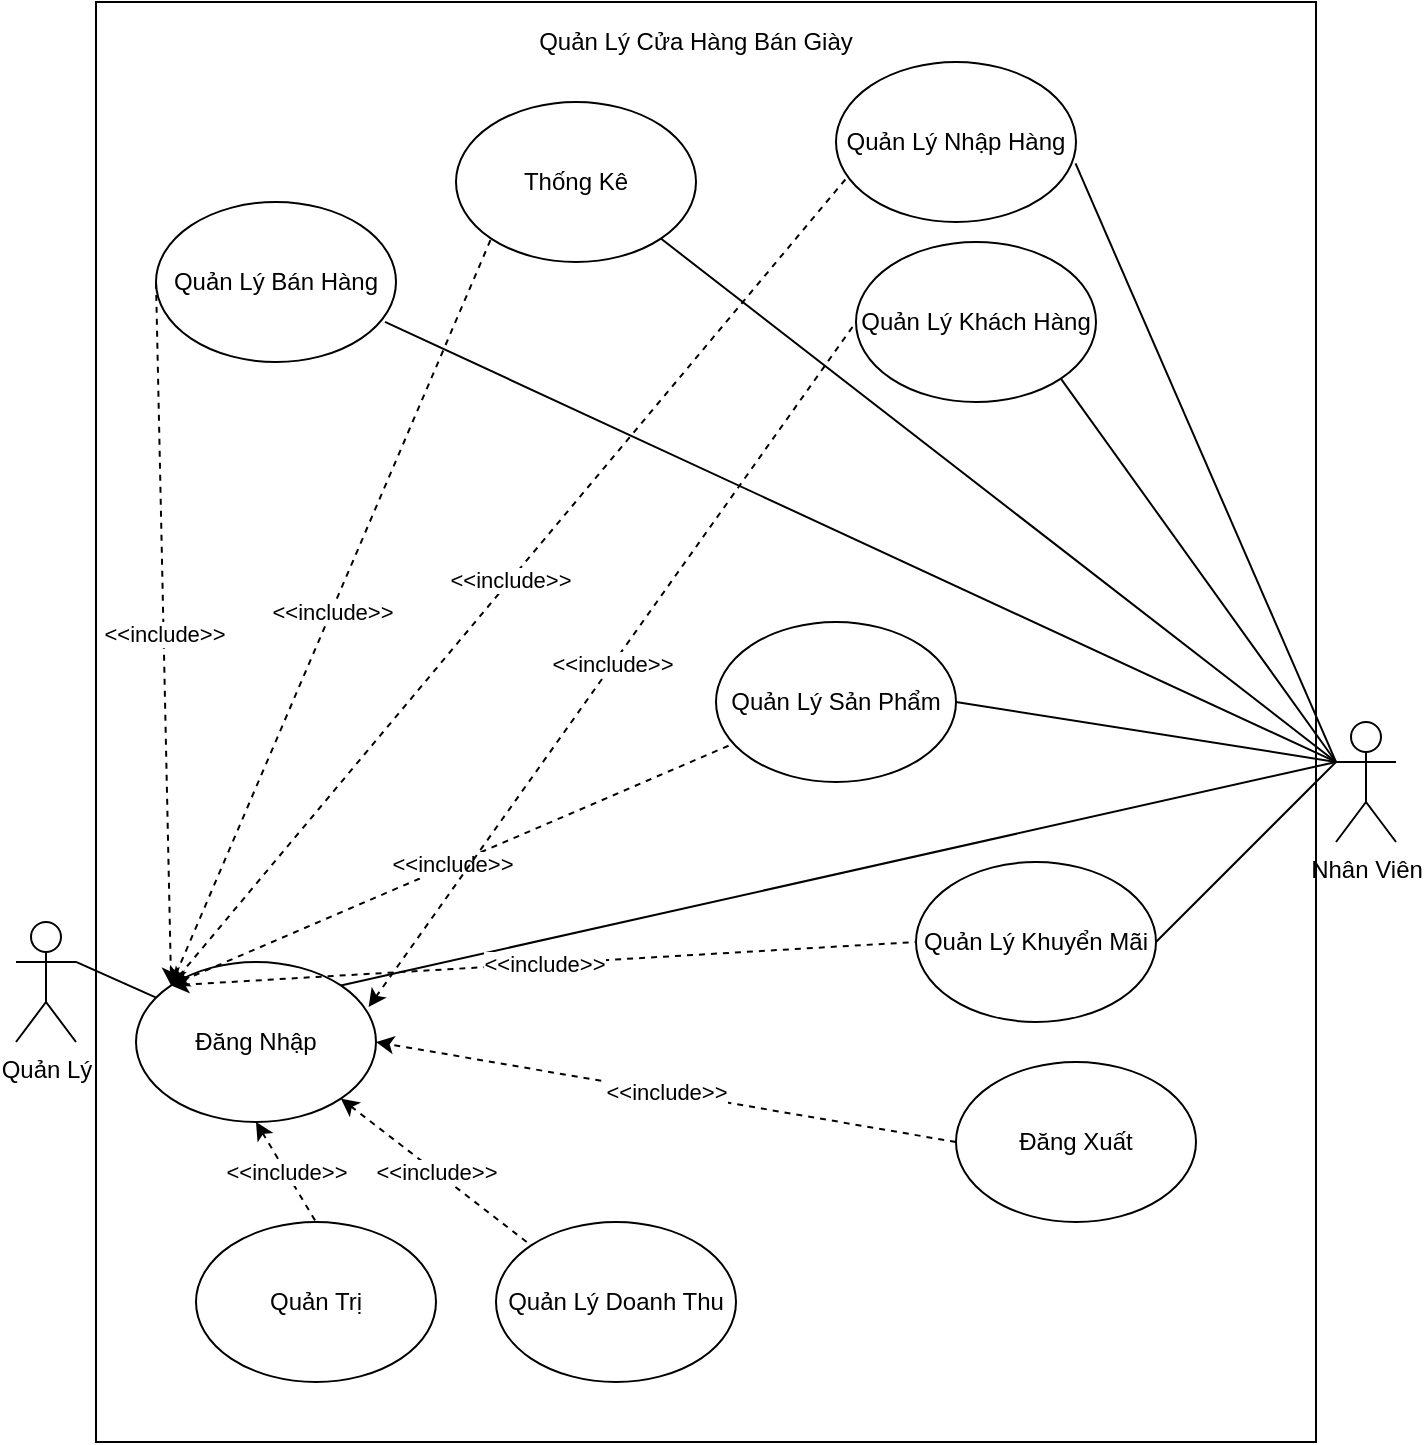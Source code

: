 <mxfile version="22.0.4" type="github">
  <diagram name="Trang-1" id="7ljvGDeLDGa17OD1JR5d">
    <mxGraphModel dx="1184" dy="631" grid="1" gridSize="10" guides="1" tooltips="1" connect="1" arrows="1" fold="1" page="1" pageScale="1" pageWidth="827" pageHeight="1169" math="0" shadow="0">
      <root>
        <mxCell id="0" />
        <mxCell id="1" parent="0" />
        <mxCell id="sCvsK1VOC5Rw-EsPWQ3r-50" value="" style="rounded=0;whiteSpace=wrap;html=1;" vertex="1" parent="1">
          <mxGeometry x="100" y="130" width="610" height="720" as="geometry" />
        </mxCell>
        <mxCell id="sCvsK1VOC5Rw-EsPWQ3r-2" value="Nhân Viên" style="shape=umlActor;verticalLabelPosition=bottom;verticalAlign=top;html=1;outlineConnect=0;" vertex="1" parent="1">
          <mxGeometry x="720" y="490" width="30" height="60" as="geometry" />
        </mxCell>
        <mxCell id="sCvsK1VOC5Rw-EsPWQ3r-4" value="Đăng Nhập" style="ellipse;whiteSpace=wrap;html=1;" vertex="1" parent="1">
          <mxGeometry x="120" y="610" width="120" height="80" as="geometry" />
        </mxCell>
        <mxCell id="sCvsK1VOC5Rw-EsPWQ3r-5" value="Đăng Xuất" style="ellipse;whiteSpace=wrap;html=1;" vertex="1" parent="1">
          <mxGeometry x="530" y="660" width="120" height="80" as="geometry" />
        </mxCell>
        <mxCell id="sCvsK1VOC5Rw-EsPWQ3r-9" value="&amp;lt;&amp;lt;include&amp;gt;&amp;gt;" style="endArrow=classic;html=1;rounded=0;exitX=0;exitY=0.5;exitDx=0;exitDy=0;dashed=1;entryX=1;entryY=0.5;entryDx=0;entryDy=0;" edge="1" parent="1" source="sCvsK1VOC5Rw-EsPWQ3r-5" target="sCvsK1VOC5Rw-EsPWQ3r-4">
          <mxGeometry width="50" height="50" relative="1" as="geometry">
            <mxPoint x="360" y="600" as="sourcePoint" />
            <mxPoint x="450" y="720" as="targetPoint" />
          </mxGeometry>
        </mxCell>
        <mxCell id="sCvsK1VOC5Rw-EsPWQ3r-12" value="Quản Lý Khách Hàng" style="ellipse;whiteSpace=wrap;html=1;" vertex="1" parent="1">
          <mxGeometry x="480" y="250" width="120" height="80" as="geometry" />
        </mxCell>
        <mxCell id="sCvsK1VOC5Rw-EsPWQ3r-16" value="Quản Lý Nhập Hàng" style="ellipse;whiteSpace=wrap;html=1;" vertex="1" parent="1">
          <mxGeometry x="470" y="160" width="120" height="80" as="geometry" />
        </mxCell>
        <mxCell id="sCvsK1VOC5Rw-EsPWQ3r-19" value="Quản Lý" style="shape=umlActor;verticalLabelPosition=bottom;verticalAlign=top;html=1;outlineConnect=0;" vertex="1" parent="1">
          <mxGeometry x="60" y="590" width="30" height="60" as="geometry" />
        </mxCell>
        <mxCell id="sCvsK1VOC5Rw-EsPWQ3r-21" value="" style="endArrow=none;html=1;rounded=0;exitX=1;exitY=0.333;exitDx=0;exitDy=0;exitPerimeter=0;endFill=0;" edge="1" parent="1" source="sCvsK1VOC5Rw-EsPWQ3r-19" target="sCvsK1VOC5Rw-EsPWQ3r-4">
          <mxGeometry width="50" height="50" relative="1" as="geometry">
            <mxPoint x="540" y="560" as="sourcePoint" />
            <mxPoint x="590" y="510" as="targetPoint" />
          </mxGeometry>
        </mxCell>
        <mxCell id="sCvsK1VOC5Rw-EsPWQ3r-22" value="Quản Lý Doanh Thu" style="ellipse;whiteSpace=wrap;html=1;" vertex="1" parent="1">
          <mxGeometry x="300" y="740" width="120" height="80" as="geometry" />
        </mxCell>
        <mxCell id="sCvsK1VOC5Rw-EsPWQ3r-26" value="Quản Trị" style="ellipse;whiteSpace=wrap;html=1;" vertex="1" parent="1">
          <mxGeometry x="150" y="740" width="120" height="80" as="geometry" />
        </mxCell>
        <mxCell id="sCvsK1VOC5Rw-EsPWQ3r-29" value="" style="endArrow=none;html=1;rounded=0;entryX=1;entryY=0;entryDx=0;entryDy=0;endFill=0;exitX=0;exitY=0.333;exitDx=0;exitDy=0;exitPerimeter=0;" edge="1" parent="1" source="sCvsK1VOC5Rw-EsPWQ3r-2" target="sCvsK1VOC5Rw-EsPWQ3r-4">
          <mxGeometry width="50" height="50" relative="1" as="geometry">
            <mxPoint x="730" y="600" as="sourcePoint" />
            <mxPoint x="490" y="620" as="targetPoint" />
          </mxGeometry>
        </mxCell>
        <mxCell id="sCvsK1VOC5Rw-EsPWQ3r-30" value="" style="endArrow=none;html=1;rounded=0;entryX=1;entryY=1;entryDx=0;entryDy=0;endFill=0;exitX=0;exitY=0.333;exitDx=0;exitDy=0;exitPerimeter=0;" edge="1" parent="1" source="sCvsK1VOC5Rw-EsPWQ3r-2" target="sCvsK1VOC5Rw-EsPWQ3r-12">
          <mxGeometry width="50" height="50" relative="1" as="geometry">
            <mxPoint x="440" y="560" as="sourcePoint" />
            <mxPoint x="490" y="510" as="targetPoint" />
          </mxGeometry>
        </mxCell>
        <mxCell id="sCvsK1VOC5Rw-EsPWQ3r-31" value="" style="endArrow=none;html=1;rounded=0;exitX=0;exitY=0.333;exitDx=0;exitDy=0;exitPerimeter=0;entryX=0.998;entryY=0.634;entryDx=0;entryDy=0;entryPerimeter=0;endFill=0;" edge="1" parent="1" source="sCvsK1VOC5Rw-EsPWQ3r-2" target="sCvsK1VOC5Rw-EsPWQ3r-16">
          <mxGeometry width="50" height="50" relative="1" as="geometry">
            <mxPoint x="480" y="560" as="sourcePoint" />
            <mxPoint x="530" y="510" as="targetPoint" />
          </mxGeometry>
        </mxCell>
        <mxCell id="sCvsK1VOC5Rw-EsPWQ3r-32" value="Thống Kê" style="ellipse;whiteSpace=wrap;html=1;" vertex="1" parent="1">
          <mxGeometry x="280" y="180" width="120" height="80" as="geometry" />
        </mxCell>
        <mxCell id="sCvsK1VOC5Rw-EsPWQ3r-33" value="" style="endArrow=none;html=1;rounded=0;exitX=0;exitY=0.333;exitDx=0;exitDy=0;exitPerimeter=0;entryX=1;entryY=1;entryDx=0;entryDy=0;endFill=0;" edge="1" parent="1" source="sCvsK1VOC5Rw-EsPWQ3r-2" target="sCvsK1VOC5Rw-EsPWQ3r-32">
          <mxGeometry width="50" height="50" relative="1" as="geometry">
            <mxPoint x="480" y="440" as="sourcePoint" />
            <mxPoint x="530" y="390" as="targetPoint" />
          </mxGeometry>
        </mxCell>
        <mxCell id="sCvsK1VOC5Rw-EsPWQ3r-34" value="Quản Lý Khuyển Mãi" style="ellipse;whiteSpace=wrap;html=1;" vertex="1" parent="1">
          <mxGeometry x="510" y="560" width="120" height="80" as="geometry" />
        </mxCell>
        <mxCell id="sCvsK1VOC5Rw-EsPWQ3r-35" value="" style="endArrow=none;html=1;rounded=0;exitX=0;exitY=0.333;exitDx=0;exitDy=0;exitPerimeter=0;entryX=1;entryY=0.5;entryDx=0;entryDy=0;endFill=0;" edge="1" parent="1" source="sCvsK1VOC5Rw-EsPWQ3r-2" target="sCvsK1VOC5Rw-EsPWQ3r-34">
          <mxGeometry width="50" height="50" relative="1" as="geometry">
            <mxPoint x="480" y="560" as="sourcePoint" />
            <mxPoint x="530" y="510" as="targetPoint" />
          </mxGeometry>
        </mxCell>
        <mxCell id="sCvsK1VOC5Rw-EsPWQ3r-36" value="Quản Lý Bán Hàng" style="ellipse;whiteSpace=wrap;html=1;" vertex="1" parent="1">
          <mxGeometry x="130" y="230" width="120" height="80" as="geometry" />
        </mxCell>
        <mxCell id="sCvsK1VOC5Rw-EsPWQ3r-38" value="Quản Lý Sản Phẩm" style="ellipse;whiteSpace=wrap;html=1;" vertex="1" parent="1">
          <mxGeometry x="410" y="440" width="120" height="80" as="geometry" />
        </mxCell>
        <mxCell id="sCvsK1VOC5Rw-EsPWQ3r-39" value="" style="endArrow=none;html=1;rounded=0;exitX=0;exitY=0.333;exitDx=0;exitDy=0;exitPerimeter=0;entryX=1;entryY=0.5;entryDx=0;entryDy=0;endFill=0;" edge="1" parent="1" source="sCvsK1VOC5Rw-EsPWQ3r-2" target="sCvsK1VOC5Rw-EsPWQ3r-38">
          <mxGeometry width="50" height="50" relative="1" as="geometry">
            <mxPoint x="400" y="560" as="sourcePoint" />
            <mxPoint x="450" y="510" as="targetPoint" />
          </mxGeometry>
        </mxCell>
        <mxCell id="sCvsK1VOC5Rw-EsPWQ3r-40" value="" style="endArrow=none;html=1;rounded=0;exitX=0;exitY=0.333;exitDx=0;exitDy=0;exitPerimeter=0;entryX=0.954;entryY=0.749;entryDx=0;entryDy=0;entryPerimeter=0;endFill=0;" edge="1" parent="1" source="sCvsK1VOC5Rw-EsPWQ3r-2" target="sCvsK1VOC5Rw-EsPWQ3r-36">
          <mxGeometry width="50" height="50" relative="1" as="geometry">
            <mxPoint x="400" y="560" as="sourcePoint" />
            <mxPoint x="450" y="510" as="targetPoint" />
          </mxGeometry>
        </mxCell>
        <mxCell id="sCvsK1VOC5Rw-EsPWQ3r-41" value="&amp;lt;&amp;lt;include&amp;gt;&amp;gt;" style="endArrow=none;html=1;rounded=0;exitX=0;exitY=0;exitDx=0;exitDy=0;entryX=0;entryY=0.5;entryDx=0;entryDy=0;dashed=1;startArrow=classic;startFill=1;endFill=0;" edge="1" parent="1" source="sCvsK1VOC5Rw-EsPWQ3r-4" target="sCvsK1VOC5Rw-EsPWQ3r-36">
          <mxGeometry width="50" height="50" relative="1" as="geometry">
            <mxPoint x="400" y="440" as="sourcePoint" />
            <mxPoint x="450" y="390" as="targetPoint" />
          </mxGeometry>
        </mxCell>
        <mxCell id="sCvsK1VOC5Rw-EsPWQ3r-42" value="&amp;lt;&amp;lt;include&amp;gt;&amp;gt;" style="endArrow=none;html=1;rounded=0;entryX=0.068;entryY=0.763;entryDx=0;entryDy=0;entryPerimeter=0;dashed=1;exitX=0;exitY=0;exitDx=0;exitDy=0;startArrow=classic;startFill=1;endFill=0;" edge="1" parent="1" source="sCvsK1VOC5Rw-EsPWQ3r-4" target="sCvsK1VOC5Rw-EsPWQ3r-38">
          <mxGeometry width="50" height="50" relative="1" as="geometry">
            <mxPoint x="90" y="610" as="sourcePoint" />
            <mxPoint x="450" y="390" as="targetPoint" />
          </mxGeometry>
        </mxCell>
        <mxCell id="sCvsK1VOC5Rw-EsPWQ3r-43" value="&amp;lt;&amp;lt;include&amp;gt;&amp;gt;" style="endArrow=none;html=1;rounded=0;exitX=0;exitY=0;exitDx=0;exitDy=0;entryX=0;entryY=1;entryDx=0;entryDy=0;dashed=1;startArrow=classic;startFill=1;endFill=0;" edge="1" parent="1" source="sCvsK1VOC5Rw-EsPWQ3r-4" target="sCvsK1VOC5Rw-EsPWQ3r-32">
          <mxGeometry width="50" height="50" relative="1" as="geometry">
            <mxPoint x="400" y="440" as="sourcePoint" />
            <mxPoint x="450" y="390" as="targetPoint" />
          </mxGeometry>
        </mxCell>
        <mxCell id="sCvsK1VOC5Rw-EsPWQ3r-44" value="&amp;lt;&amp;lt;include&amp;gt;&amp;gt;" style="endArrow=none;html=1;rounded=0;exitX=0;exitY=0;exitDx=0;exitDy=0;entryX=0;entryY=0.5;entryDx=0;entryDy=0;dashed=1;startArrow=classic;startFill=1;endFill=0;" edge="1" parent="1" source="sCvsK1VOC5Rw-EsPWQ3r-4" target="sCvsK1VOC5Rw-EsPWQ3r-34">
          <mxGeometry width="50" height="50" relative="1" as="geometry">
            <mxPoint x="400" y="440" as="sourcePoint" />
            <mxPoint x="450" y="390" as="targetPoint" />
          </mxGeometry>
        </mxCell>
        <mxCell id="sCvsK1VOC5Rw-EsPWQ3r-45" value="&amp;lt;&amp;lt;include&amp;gt;&amp;gt;" style="endArrow=none;html=1;rounded=0;entryX=0;entryY=0.5;entryDx=0;entryDy=0;dashed=1;exitX=0.969;exitY=0.282;exitDx=0;exitDy=0;exitPerimeter=0;startArrow=classic;startFill=1;endFill=0;" edge="1" parent="1" source="sCvsK1VOC5Rw-EsPWQ3r-4" target="sCvsK1VOC5Rw-EsPWQ3r-12">
          <mxGeometry width="50" height="50" relative="1" as="geometry">
            <mxPoint x="300" y="680" as="sourcePoint" />
            <mxPoint x="450" y="390" as="targetPoint" />
          </mxGeometry>
        </mxCell>
        <mxCell id="sCvsK1VOC5Rw-EsPWQ3r-46" value="&amp;lt;&amp;lt;include&amp;gt;&amp;gt;" style="endArrow=none;html=1;rounded=0;entryX=0.053;entryY=0.709;entryDx=0;entryDy=0;entryPerimeter=0;dashed=1;exitX=0;exitY=0;exitDx=0;exitDy=0;startArrow=classic;startFill=1;endFill=0;" edge="1" parent="1" source="sCvsK1VOC5Rw-EsPWQ3r-4" target="sCvsK1VOC5Rw-EsPWQ3r-16">
          <mxGeometry width="50" height="50" relative="1" as="geometry">
            <mxPoint x="90" y="610" as="sourcePoint" />
            <mxPoint x="450" y="390" as="targetPoint" />
          </mxGeometry>
        </mxCell>
        <mxCell id="sCvsK1VOC5Rw-EsPWQ3r-48" value="&amp;lt;&amp;lt;include&amp;gt;&amp;gt;" style="endArrow=none;html=1;rounded=0;exitX=1;exitY=1;exitDx=0;exitDy=0;entryX=0;entryY=0;entryDx=0;entryDy=0;endFill=0;dashed=1;startArrow=classic;startFill=1;" edge="1" parent="1" source="sCvsK1VOC5Rw-EsPWQ3r-4" target="sCvsK1VOC5Rw-EsPWQ3r-22">
          <mxGeometry width="50" height="50" relative="1" as="geometry">
            <mxPoint x="390" y="560" as="sourcePoint" />
            <mxPoint x="440" y="510" as="targetPoint" />
          </mxGeometry>
        </mxCell>
        <mxCell id="sCvsK1VOC5Rw-EsPWQ3r-49" value="&amp;lt;&amp;lt;include&amp;gt;&amp;gt;" style="endArrow=none;html=1;rounded=0;exitX=0.5;exitY=1;exitDx=0;exitDy=0;entryX=0.5;entryY=0;entryDx=0;entryDy=0;endFill=0;dashed=1;startArrow=classic;startFill=1;" edge="1" parent="1" source="sCvsK1VOC5Rw-EsPWQ3r-4" target="sCvsK1VOC5Rw-EsPWQ3r-26">
          <mxGeometry width="50" height="50" relative="1" as="geometry">
            <mxPoint x="390" y="560" as="sourcePoint" />
            <mxPoint x="440" y="510" as="targetPoint" />
          </mxGeometry>
        </mxCell>
        <mxCell id="sCvsK1VOC5Rw-EsPWQ3r-51" value="Quản Lý Cửa Hàng Bán Giày" style="text;html=1;strokeColor=none;fillColor=none;align=center;verticalAlign=middle;whiteSpace=wrap;rounded=0;" vertex="1" parent="1">
          <mxGeometry x="280" y="140" width="240" height="20" as="geometry" />
        </mxCell>
      </root>
    </mxGraphModel>
  </diagram>
</mxfile>

